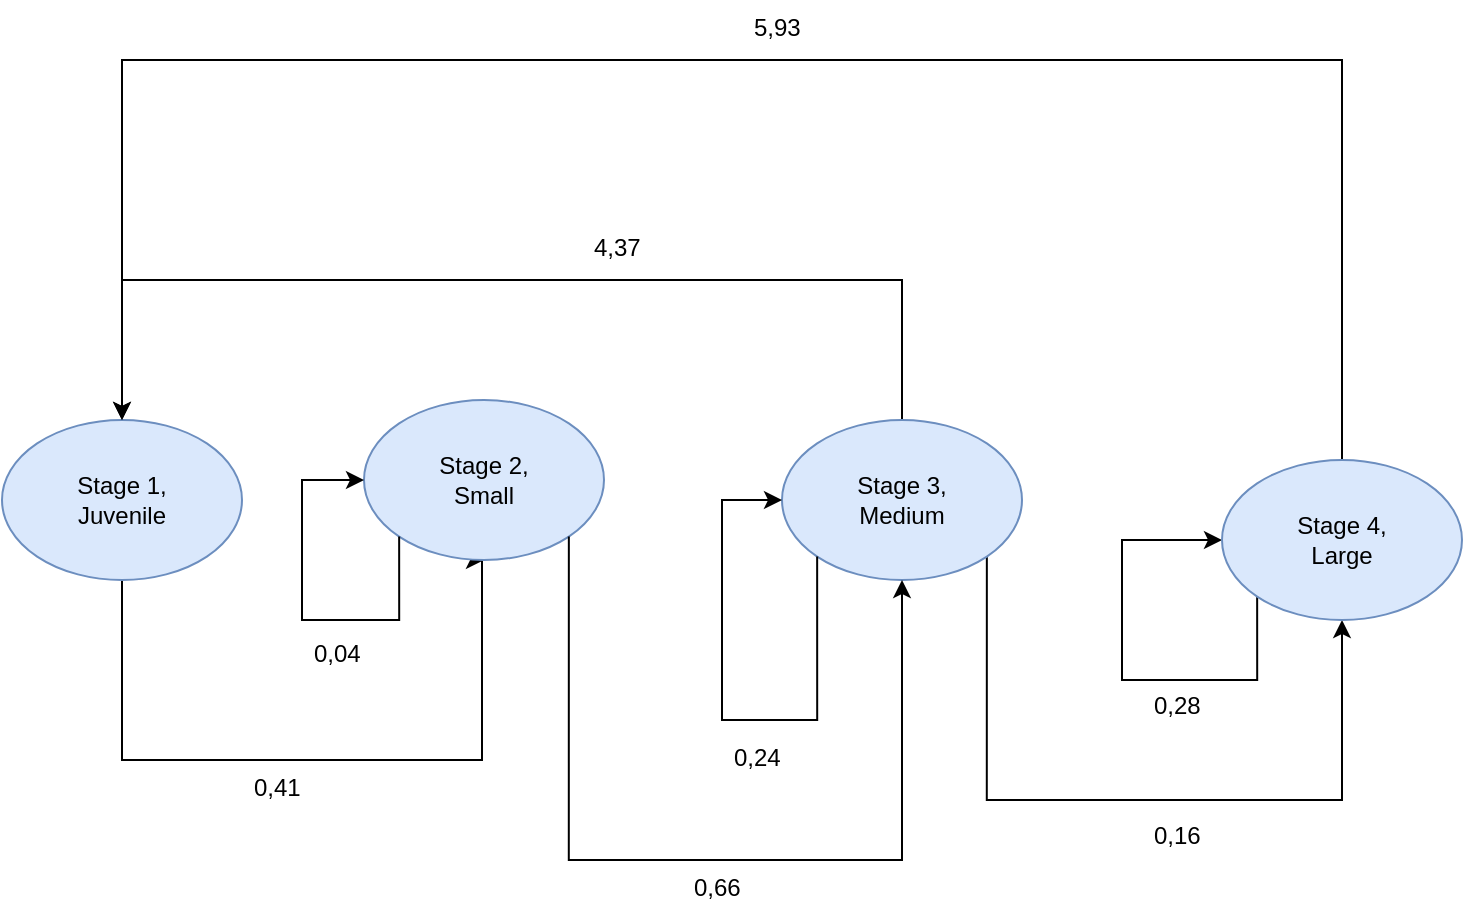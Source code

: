 <mxfile version="15.1.1" type="device"><diagram id="x9CUMyIgfHrSdSa3rmdz" name="Page-1"><mxGraphModel dx="918" dy="680" grid="1" gridSize="10" guides="1" tooltips="1" connect="1" arrows="1" fold="1" page="1" pageScale="1" pageWidth="1100" pageHeight="850" math="0" shadow="0"><root><mxCell id="0"/><mxCell id="1" parent="0"/><mxCell id="JXuZ4yB4BZXkum9xqp7M-6" style="edgeStyle=orthogonalEdgeStyle;rounded=0;orthogonalLoop=1;jettySize=auto;html=1;entryX=0.5;entryY=1;entryDx=0;entryDy=0;" parent="1" source="JXuZ4yB4BZXkum9xqp7M-2" target="JXuZ4yB4BZXkum9xqp7M-4" edge="1"><mxGeometry relative="1" as="geometry"><Array as="points"><mxPoint x="340" y="440"/><mxPoint x="520" y="440"/></Array></mxGeometry></mxCell><mxCell id="JXuZ4yB4BZXkum9xqp7M-2" value="Stage 1,&lt;br&gt;Juvenile" style="ellipse;whiteSpace=wrap;html=1;fillColor=#dae8fc;strokeColor=#6c8ebf;" parent="1" vertex="1"><mxGeometry x="280" y="270" width="120" height="80" as="geometry"/></mxCell><mxCell id="JXuZ4yB4BZXkum9xqp7M-8" style="edgeStyle=orthogonalEdgeStyle;rounded=0;orthogonalLoop=1;jettySize=auto;html=1;exitX=1;exitY=1;exitDx=0;exitDy=0;entryX=0.5;entryY=1;entryDx=0;entryDy=0;" parent="1" source="JXuZ4yB4BZXkum9xqp7M-3" target="JXuZ4yB4BZXkum9xqp7M-5" edge="1"><mxGeometry relative="1" as="geometry"><Array as="points"><mxPoint x="772" y="460"/><mxPoint x="950" y="460"/></Array></mxGeometry></mxCell><mxCell id="JXuZ4yB4BZXkum9xqp7M-22" style="edgeStyle=orthogonalEdgeStyle;rounded=0;orthogonalLoop=1;jettySize=auto;html=1;exitX=0.5;exitY=0;exitDx=0;exitDy=0;entryX=0.5;entryY=0;entryDx=0;entryDy=0;" parent="1" source="JXuZ4yB4BZXkum9xqp7M-3" target="JXuZ4yB4BZXkum9xqp7M-2" edge="1"><mxGeometry relative="1" as="geometry"><Array as="points"><mxPoint x="730" y="200"/><mxPoint x="340" y="200"/></Array></mxGeometry></mxCell><mxCell id="JXuZ4yB4BZXkum9xqp7M-3" value="Stage 3,&lt;br&gt;Medium" style="ellipse;whiteSpace=wrap;html=1;fillColor=#dae8fc;strokeColor=#6c8ebf;" parent="1" vertex="1"><mxGeometry x="670" y="270" width="120" height="80" as="geometry"/></mxCell><mxCell id="JXuZ4yB4BZXkum9xqp7M-4" value="Stage 2,&lt;br&gt;Small" style="ellipse;whiteSpace=wrap;html=1;fillColor=#dae8fc;strokeColor=#6c8ebf;" parent="1" vertex="1"><mxGeometry x="461" y="260" width="120" height="80" as="geometry"/></mxCell><mxCell id="JXuZ4yB4BZXkum9xqp7M-20" style="edgeStyle=orthogonalEdgeStyle;rounded=0;orthogonalLoop=1;jettySize=auto;html=1;exitX=0;exitY=1;exitDx=0;exitDy=0;entryX=0;entryY=0.5;entryDx=0;entryDy=0;" parent="1" source="JXuZ4yB4BZXkum9xqp7M-5" target="JXuZ4yB4BZXkum9xqp7M-5" edge="1"><mxGeometry relative="1" as="geometry"><mxPoint x="908" y="420" as="targetPoint"/><Array as="points"><mxPoint x="908" y="400"/><mxPoint x="840" y="400"/><mxPoint x="840" y="330"/></Array></mxGeometry></mxCell><mxCell id="JXuZ4yB4BZXkum9xqp7M-23" style="edgeStyle=orthogonalEdgeStyle;rounded=0;orthogonalLoop=1;jettySize=auto;html=1;exitX=0.5;exitY=0;exitDx=0;exitDy=0;" parent="1" source="JXuZ4yB4BZXkum9xqp7M-5" edge="1"><mxGeometry relative="1" as="geometry"><mxPoint x="340" y="270" as="targetPoint"/><Array as="points"><mxPoint x="950" y="90"/><mxPoint x="340" y="90"/></Array></mxGeometry></mxCell><mxCell id="JXuZ4yB4BZXkum9xqp7M-5" value="Stage 4,&lt;br&gt;Large" style="ellipse;whiteSpace=wrap;html=1;fillColor=#dae8fc;strokeColor=#6c8ebf;" parent="1" vertex="1"><mxGeometry x="890" y="290" width="120" height="80" as="geometry"/></mxCell><mxCell id="JXuZ4yB4BZXkum9xqp7M-7" style="edgeStyle=orthogonalEdgeStyle;rounded=0;orthogonalLoop=1;jettySize=auto;html=1;entryX=0.5;entryY=1;entryDx=0;entryDy=0;exitX=1;exitY=1;exitDx=0;exitDy=0;" parent="1" source="JXuZ4yB4BZXkum9xqp7M-4" target="JXuZ4yB4BZXkum9xqp7M-3" edge="1"><mxGeometry relative="1" as="geometry"><mxPoint x="570" y="400" as="sourcePoint"/><mxPoint x="750" y="370" as="targetPoint"/><Array as="points"><mxPoint x="563" y="490"/><mxPoint x="730" y="490"/></Array></mxGeometry></mxCell><mxCell id="JXuZ4yB4BZXkum9xqp7M-13" value="0,66" style="text;strokeColor=none;fillColor=none;align=left;verticalAlign=top;spacingLeft=4;spacingRight=4;overflow=hidden;rotatable=0;points=[[0,0.5],[1,0.5]];portConstraint=eastwest;" parent="1" vertex="1"><mxGeometry x="620" y="490" width="60" height="26" as="geometry"/></mxCell><mxCell id="JXuZ4yB4BZXkum9xqp7M-14" style="edgeStyle=orthogonalEdgeStyle;rounded=0;orthogonalLoop=1;jettySize=auto;html=1;exitX=0;exitY=1;exitDx=0;exitDy=0;entryX=0;entryY=0.5;entryDx=0;entryDy=0;" parent="1" source="JXuZ4yB4BZXkum9xqp7M-4" target="JXuZ4yB4BZXkum9xqp7M-4" edge="1"><mxGeometry relative="1" as="geometry"><Array as="points"><mxPoint x="478" y="370"/><mxPoint x="430" y="370"/><mxPoint x="430" y="300"/></Array></mxGeometry></mxCell><mxCell id="JXuZ4yB4BZXkum9xqp7M-15" value="0,04" style="text;strokeColor=none;fillColor=none;align=left;verticalAlign=top;spacingLeft=4;spacingRight=4;overflow=hidden;rotatable=0;points=[[0,0.5],[1,0.5]];portConstraint=eastwest;" parent="1" vertex="1"><mxGeometry x="430" y="373" width="60" height="26" as="geometry"/></mxCell><mxCell id="JXuZ4yB4BZXkum9xqp7M-16" value="0,41" style="text;strokeColor=none;fillColor=none;align=left;verticalAlign=top;spacingLeft=4;spacingRight=4;overflow=hidden;rotatable=0;points=[[0,0.5],[1,0.5]];portConstraint=eastwest;" parent="1" vertex="1"><mxGeometry x="400" y="440" width="60" height="26" as="geometry"/></mxCell><mxCell id="JXuZ4yB4BZXkum9xqp7M-17" style="edgeStyle=orthogonalEdgeStyle;rounded=0;orthogonalLoop=1;jettySize=auto;html=1;exitX=0;exitY=1;exitDx=0;exitDy=0;entryX=0;entryY=0.5;entryDx=0;entryDy=0;" parent="1" source="JXuZ4yB4BZXkum9xqp7M-3" target="JXuZ4yB4BZXkum9xqp7M-3" edge="1"><mxGeometry relative="1" as="geometry"><Array as="points"><mxPoint x="688" y="420"/><mxPoint x="640" y="420"/><mxPoint x="640" y="310"/></Array></mxGeometry></mxCell><mxCell id="JXuZ4yB4BZXkum9xqp7M-18" value="0,24" style="text;strokeColor=none;fillColor=none;align=left;verticalAlign=top;spacingLeft=4;spacingRight=4;overflow=hidden;rotatable=0;points=[[0,0.5],[1,0.5]];portConstraint=eastwest;" parent="1" vertex="1"><mxGeometry x="640" y="425" width="60" height="26" as="geometry"/></mxCell><mxCell id="JXuZ4yB4BZXkum9xqp7M-19" value="0,16" style="text;strokeColor=none;fillColor=none;align=left;verticalAlign=top;spacingLeft=4;spacingRight=4;overflow=hidden;rotatable=0;points=[[0,0.5],[1,0.5]];portConstraint=eastwest;" parent="1" vertex="1"><mxGeometry x="850" y="464" width="60" height="26" as="geometry"/></mxCell><mxCell id="JXuZ4yB4BZXkum9xqp7M-21" value="0,28" style="text;strokeColor=none;fillColor=none;align=left;verticalAlign=top;spacingLeft=4;spacingRight=4;overflow=hidden;rotatable=0;points=[[0,0.5],[1,0.5]];portConstraint=eastwest;" parent="1" vertex="1"><mxGeometry x="850" y="399" width="60" height="26" as="geometry"/></mxCell><mxCell id="JXuZ4yB4BZXkum9xqp7M-24" value="4,37" style="text;strokeColor=none;fillColor=none;align=left;verticalAlign=top;spacingLeft=4;spacingRight=4;overflow=hidden;rotatable=0;points=[[0,0.5],[1,0.5]];portConstraint=eastwest;" parent="1" vertex="1"><mxGeometry x="570" y="170" width="60" height="26" as="geometry"/></mxCell><mxCell id="JXuZ4yB4BZXkum9xqp7M-25" value="5,93" style="text;strokeColor=none;fillColor=none;align=left;verticalAlign=top;spacingLeft=4;spacingRight=4;overflow=hidden;rotatable=0;points=[[0,0.5],[1,0.5]];portConstraint=eastwest;" parent="1" vertex="1"><mxGeometry x="650" y="60" width="60" height="26" as="geometry"/></mxCell></root></mxGraphModel></diagram></mxfile>